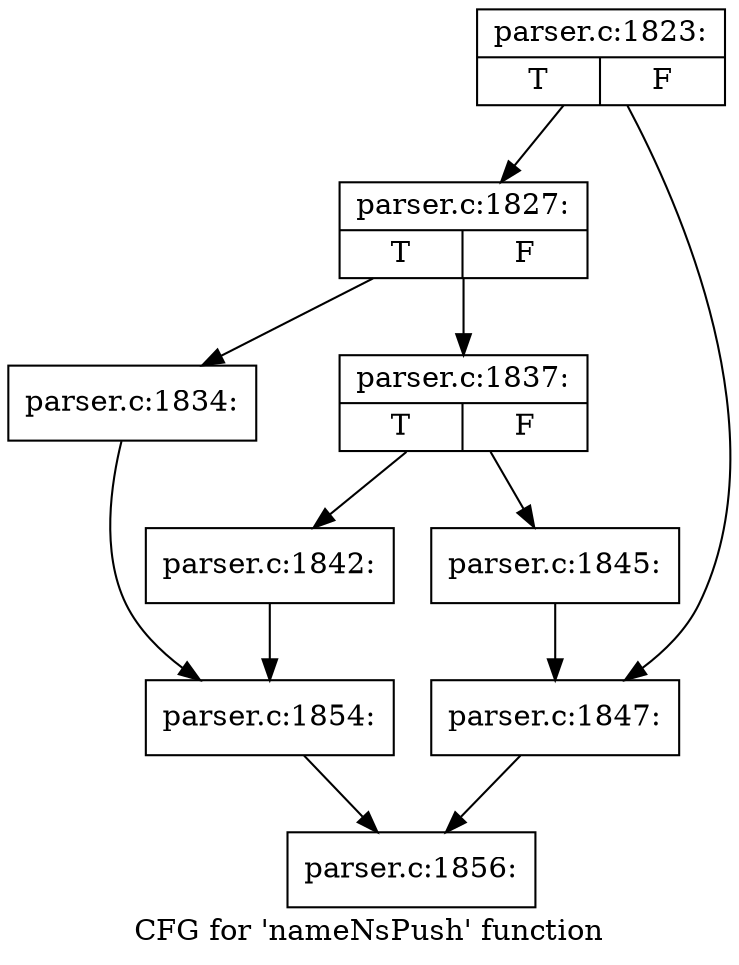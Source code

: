 digraph "CFG for 'nameNsPush' function" {
	label="CFG for 'nameNsPush' function";

	Node0x635e860 [shape=record,label="{parser.c:1823:|{<s0>T|<s1>F}}"];
	Node0x635e860 -> Node0x6368fb0;
	Node0x635e860 -> Node0x6369000;
	Node0x6368fb0 [shape=record,label="{parser.c:1827:|{<s0>T|<s1>F}}"];
	Node0x6368fb0 -> Node0x636a6d0;
	Node0x6368fb0 -> Node0x636a720;
	Node0x636a6d0 [shape=record,label="{parser.c:1834:}"];
	Node0x636a6d0 -> Node0x636b540;
	Node0x636a720 [shape=record,label="{parser.c:1837:|{<s0>T|<s1>F}}"];
	Node0x636a720 -> Node0x636c290;
	Node0x636a720 -> Node0x636c2e0;
	Node0x636c290 [shape=record,label="{parser.c:1842:}"];
	Node0x636c290 -> Node0x636b540;
	Node0x636c2e0 [shape=record,label="{parser.c:1845:}"];
	Node0x636c2e0 -> Node0x6369000;
	Node0x6369000 [shape=record,label="{parser.c:1847:}"];
	Node0x6369000 -> Node0x6367ed0;
	Node0x636b540 [shape=record,label="{parser.c:1854:}"];
	Node0x636b540 -> Node0x6367ed0;
	Node0x6367ed0 [shape=record,label="{parser.c:1856:}"];
}
